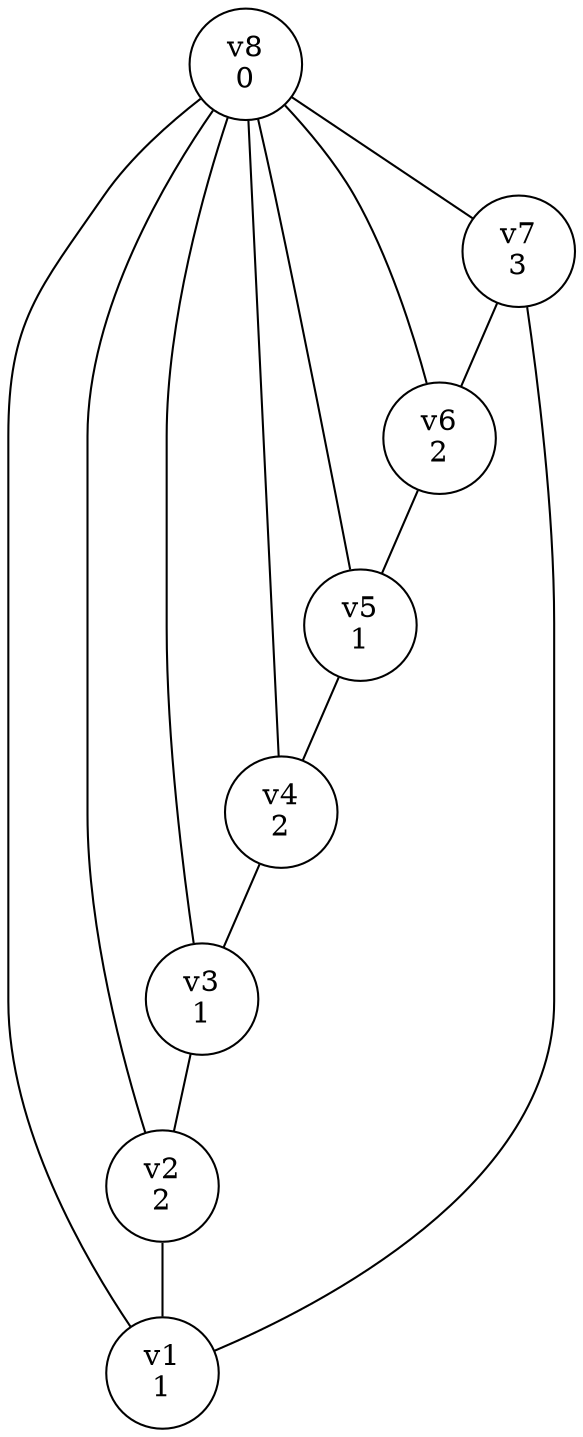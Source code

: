 graph colored_graph {
v1[label="v1\n1"];
v2[label="v2\n2"];
v3[label="v3\n1"];
v4[label="v4\n2"];
v5[label="v5\n1"];
v6[label="v6\n2"];
v7[label="v7\n3"];
v8[label="v8\n0"];
v2 -- v1
v3 -- v2
v4 -- v3
v5 -- v4
v6 -- v5
v7 -- v1
v7 -- v6
v8 -- v1
v8 -- v2
v8 -- v3
v8 -- v4
v8 -- v5
v8 -- v6
v8 -- v7
}

